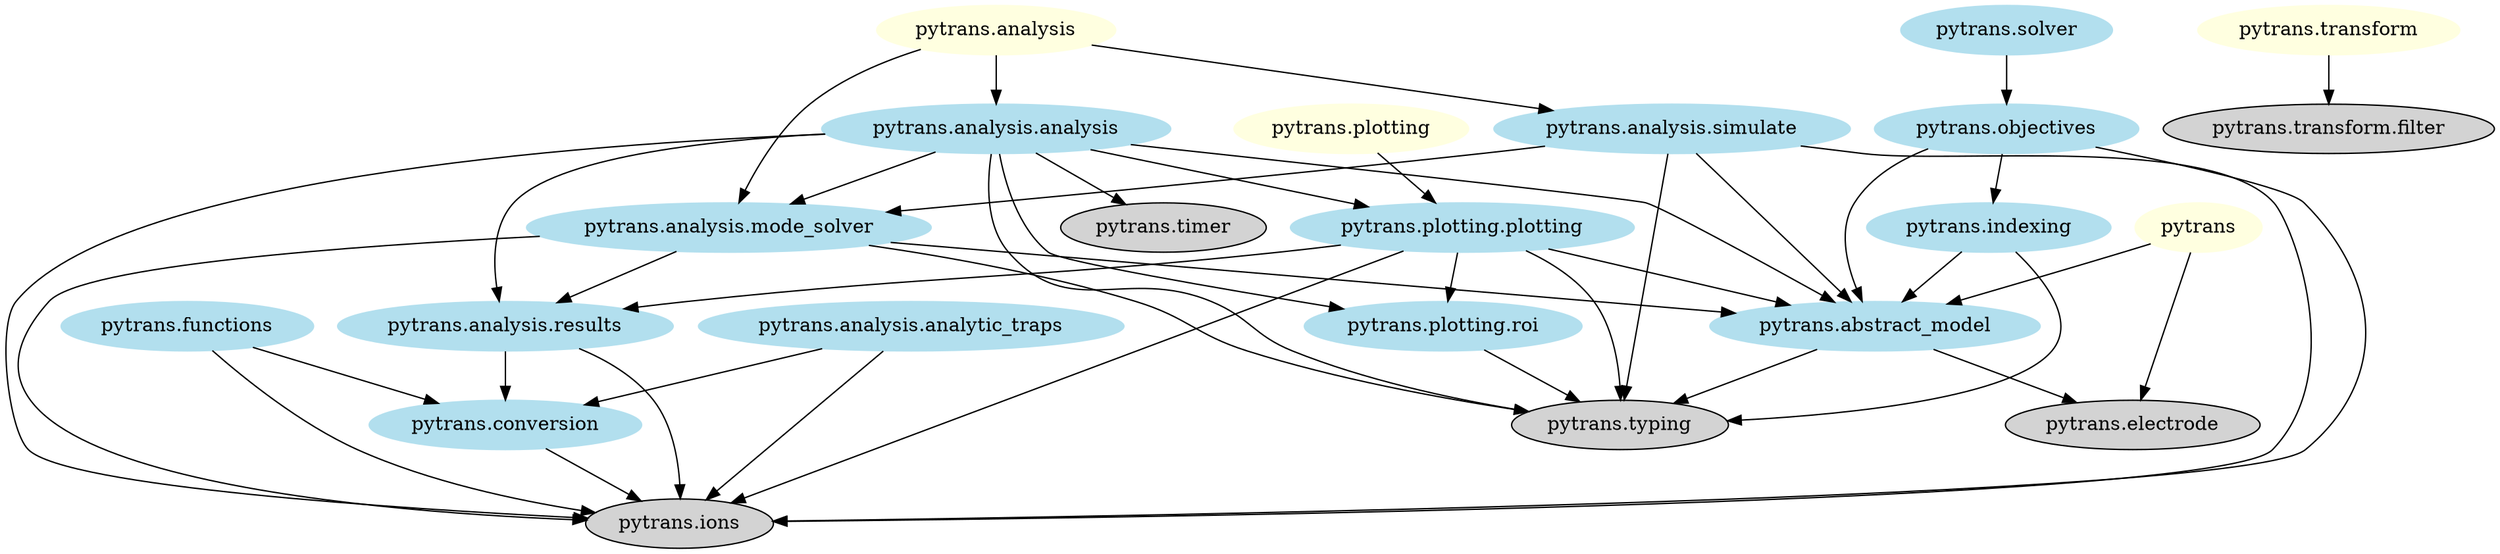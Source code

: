 digraph "" {
	node [style=filled];
	"pytrans.abstract_model"	[color=lightblue2];
	"pytrans.abstract_model" -> "pytrans.electrode";
	"pytrans.abstract_model" -> "pytrans.typing";
	"pytrans.conversion"	[color=lightblue2];
	"pytrans.conversion" -> "pytrans.ions";
	"pytrans.functions"	[color=lightblue2];
	"pytrans.functions" -> "pytrans.conversion";
	"pytrans.functions" -> "pytrans.ions";
	"pytrans.indexing"	[color=lightblue2];
	"pytrans.indexing" -> "pytrans.abstract_model";
	"pytrans.indexing" -> "pytrans.typing";
	"pytrans.objectives"	[color=lightblue2];
	"pytrans.objectives" -> "pytrans.abstract_model";
	"pytrans.objectives" -> "pytrans.ions";
	"pytrans.objectives" -> "pytrans.indexing";
	"pytrans.solver"	[color=lightblue2];
	"pytrans.solver" -> "pytrans.objectives";
	pytrans	[color=lightyellow];
	pytrans -> "pytrans.abstract_model";
	pytrans -> "pytrans.electrode";
	"pytrans.analysis.analysis"	[color=lightblue2];
	"pytrans.analysis.analysis" -> "pytrans.abstract_model";
	"pytrans.analysis.analysis" -> "pytrans.typing";
	"pytrans.analysis.analysis" -> "pytrans.ions";
	"pytrans.analysis.mode_solver"	[color=lightblue2];
	"pytrans.analysis.analysis" -> "pytrans.analysis.mode_solver";
	"pytrans.analysis.results"	[color=lightblue2];
	"pytrans.analysis.analysis" -> "pytrans.analysis.results";
	"pytrans.plotting.plotting"	[color=lightblue2];
	"pytrans.analysis.analysis" -> "pytrans.plotting.plotting";
	"pytrans.plotting.roi"	[color=lightblue2];
	"pytrans.analysis.analysis" -> "pytrans.plotting.roi";
	"pytrans.analysis.analysis" -> "pytrans.timer";
	"pytrans.analysis.mode_solver" -> "pytrans.abstract_model";
	"pytrans.analysis.mode_solver" -> "pytrans.typing";
	"pytrans.analysis.mode_solver" -> "pytrans.ions";
	"pytrans.analysis.mode_solver" -> "pytrans.analysis.results";
	"pytrans.analysis.results" -> "pytrans.conversion";
	"pytrans.analysis.results" -> "pytrans.ions";
	"pytrans.plotting.plotting" -> "pytrans.abstract_model";
	"pytrans.plotting.plotting" -> "pytrans.typing";
	"pytrans.plotting.plotting" -> "pytrans.ions";
	"pytrans.plotting.plotting" -> "pytrans.analysis.results";
	"pytrans.plotting.plotting" -> "pytrans.plotting.roi";
	"pytrans.plotting.roi" -> "pytrans.typing";
	"pytrans.analysis.analytic_traps"	[color=lightblue2];
	"pytrans.analysis.analytic_traps" -> "pytrans.conversion";
	"pytrans.analysis.analytic_traps" -> "pytrans.ions";
	"pytrans.analysis.simulate"	[color=lightblue2];
	"pytrans.analysis.simulate" -> "pytrans.abstract_model";
	"pytrans.analysis.simulate" -> "pytrans.typing";
	"pytrans.analysis.simulate" -> "pytrans.ions";
	"pytrans.analysis.simulate" -> "pytrans.analysis.mode_solver";
	"pytrans.analysis"	[color=lightyellow];
	"pytrans.analysis" -> "pytrans.analysis.analysis";
	"pytrans.analysis" -> "pytrans.analysis.mode_solver";
	"pytrans.analysis" -> "pytrans.analysis.simulate";
	"pytrans.plotting"	[color=lightyellow];
	"pytrans.plotting" -> "pytrans.plotting.plotting";
	"pytrans.transform"	[color=lightyellow];
	"pytrans.transform" -> "pytrans.transform.filter";
}
